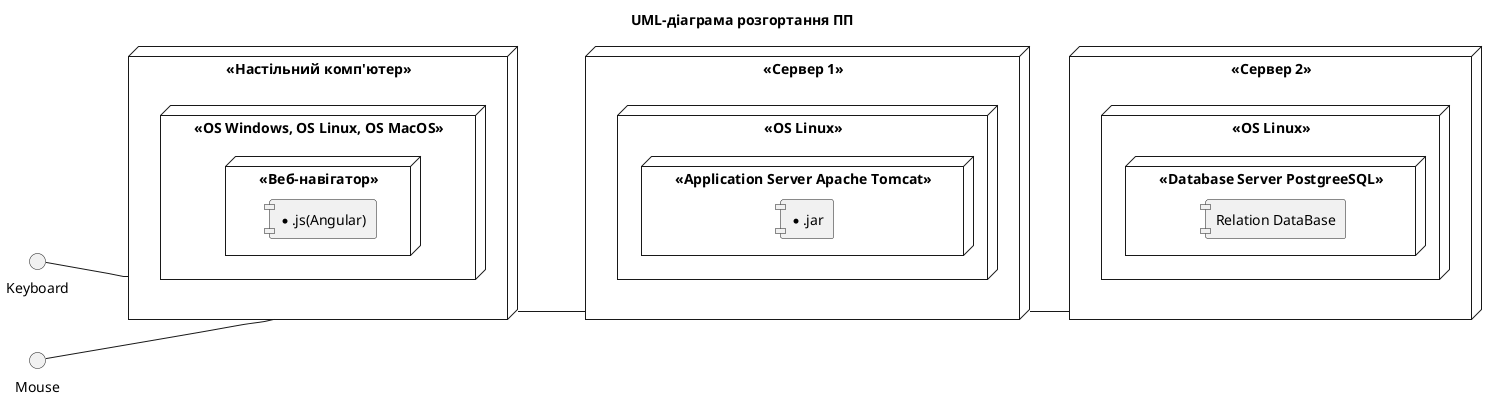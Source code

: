 @startuml

title UML-діаграма розгортання ПП

left to right direction

skinparam componentStyle uml1

node "<<Настільний комп'ютер>>" as dk1 {
	node "<<OS Windows, OS Linux, OS MacOS>>" {
		node "<<Веб-навігатор>>" {
		      component [*.js(Angular)]
	     }
	}
}

interface Keyboard

interface Mouse

Keyboard -- dk1

Mouse -- dk1

node "<<Сервер 1>>" as serv1 {
	node "<<OS Linux>>" {
		node "<<Application Server Apache Tomcat>>" {
		    component [*.jar]
	    }
	}
}

node "<<Сервер 2>>" as serv2 {
	node "<<OS Linux >>" {
		node "<<Database Server PostgreeSQL>>" {
		    component [Relation DataBase]
	    }
	}
}

dk1 -- serv1
serv1 -- serv2

@enduml

